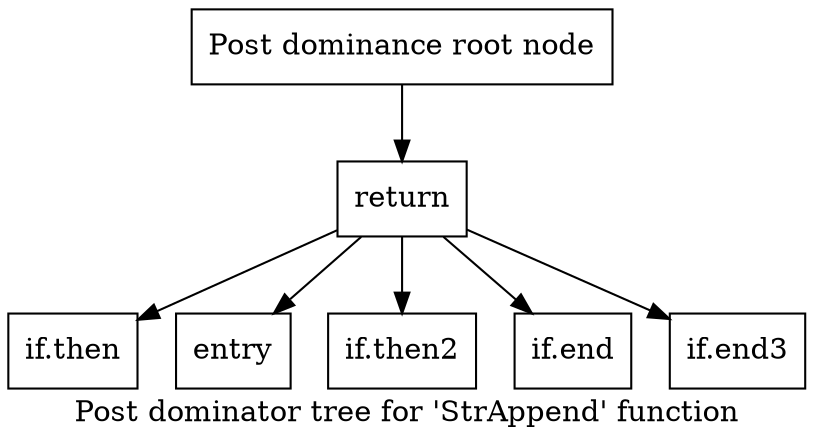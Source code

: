 digraph "Post dominator tree for 'StrAppend' function" {
	label="Post dominator tree for 'StrAppend' function";

	Node0xdc8a70 [shape=record,label="{Post dominance root node}"];
	Node0xdc8a70 -> Node0xdabcd0;
	Node0xdabcd0 [shape=record,label="{return}"];
	Node0xdabcd0 -> Node0xd65220;
	Node0xdabcd0 -> Node0xd7e2b0;
	Node0xdabcd0 -> Node0xd50bc0;
	Node0xdabcd0 -> Node0xd51530;
	Node0xdabcd0 -> Node0xd5f560;
	Node0xd65220 [shape=record,label="{if.then}"];
	Node0xd7e2b0 [shape=record,label="{entry}"];
	Node0xd50bc0 [shape=record,label="{if.then2}"];
	Node0xd51530 [shape=record,label="{if.end}"];
	Node0xd5f560 [shape=record,label="{if.end3}"];
}

